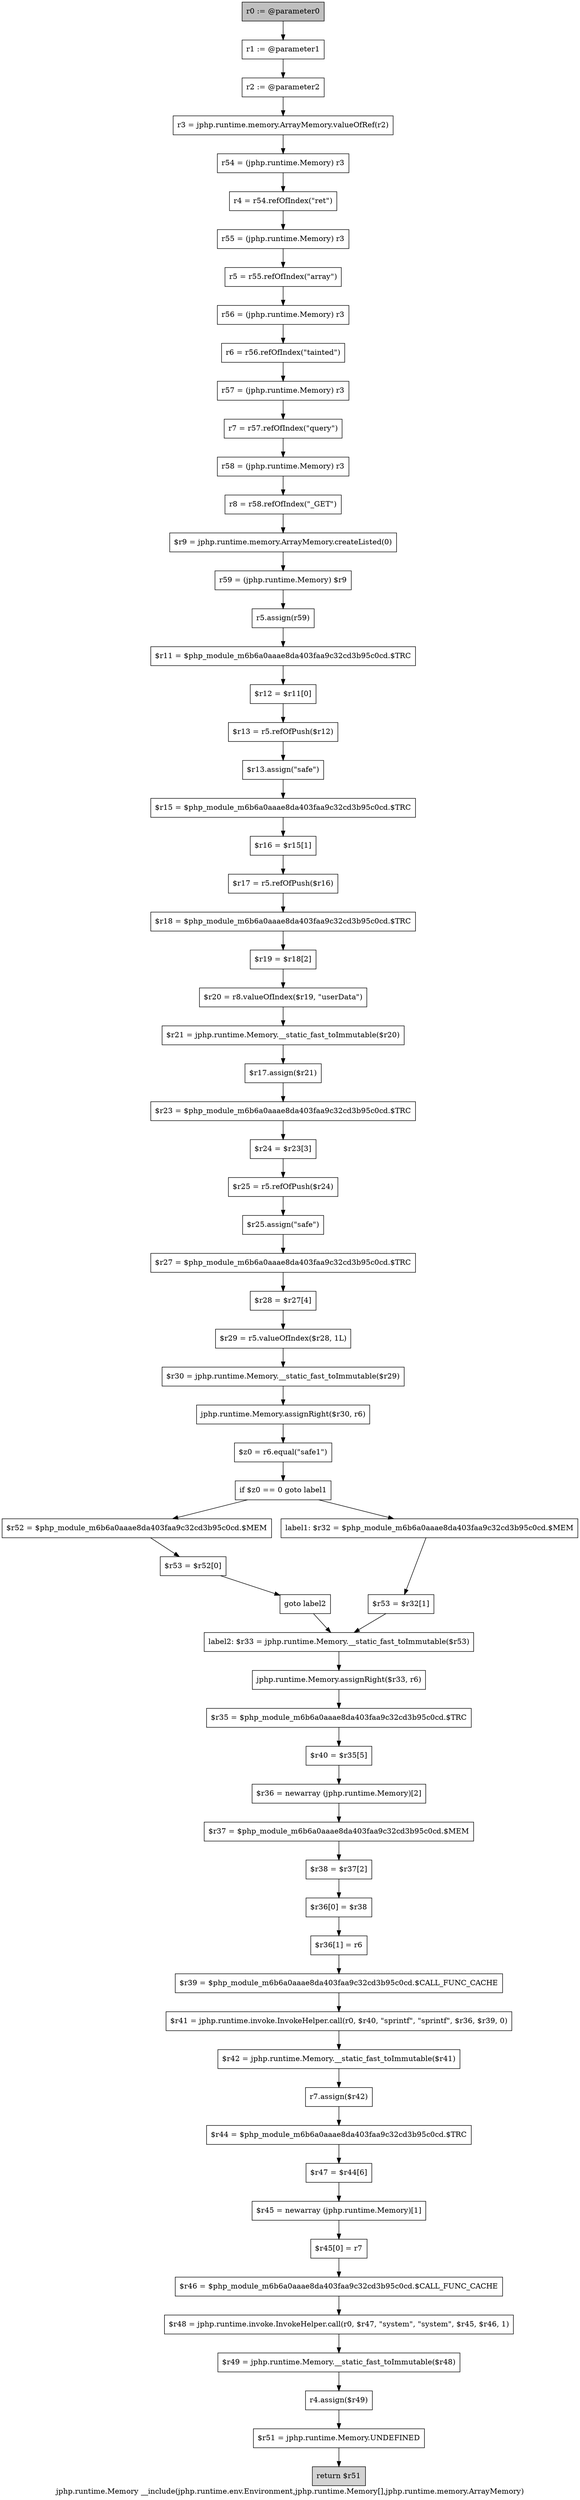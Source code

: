digraph "jphp.runtime.Memory __include(jphp.runtime.env.Environment,jphp.runtime.Memory[],jphp.runtime.memory.ArrayMemory)" {
    label="jphp.runtime.Memory __include(jphp.runtime.env.Environment,jphp.runtime.Memory[],jphp.runtime.memory.ArrayMemory)";
    node [shape=box];
    "0" [style=filled,fillcolor=gray,label="r0 := @parameter0",];
    "1" [label="r1 := @parameter1",];
    "0"->"1";
    "2" [label="r2 := @parameter2",];
    "1"->"2";
    "3" [label="r3 = jphp.runtime.memory.ArrayMemory.valueOfRef(r2)",];
    "2"->"3";
    "4" [label="r54 = (jphp.runtime.Memory) r3",];
    "3"->"4";
    "5" [label="r4 = r54.refOfIndex(\"ret\")",];
    "4"->"5";
    "6" [label="r55 = (jphp.runtime.Memory) r3",];
    "5"->"6";
    "7" [label="r5 = r55.refOfIndex(\"array\")",];
    "6"->"7";
    "8" [label="r56 = (jphp.runtime.Memory) r3",];
    "7"->"8";
    "9" [label="r6 = r56.refOfIndex(\"tainted\")",];
    "8"->"9";
    "10" [label="r57 = (jphp.runtime.Memory) r3",];
    "9"->"10";
    "11" [label="r7 = r57.refOfIndex(\"query\")",];
    "10"->"11";
    "12" [label="r58 = (jphp.runtime.Memory) r3",];
    "11"->"12";
    "13" [label="r8 = r58.refOfIndex(\"_GET\")",];
    "12"->"13";
    "14" [label="$r9 = jphp.runtime.memory.ArrayMemory.createListed(0)",];
    "13"->"14";
    "15" [label="r59 = (jphp.runtime.Memory) $r9",];
    "14"->"15";
    "16" [label="r5.assign(r59)",];
    "15"->"16";
    "17" [label="$r11 = $php_module_m6b6a0aaae8da403faa9c32cd3b95c0cd.$TRC",];
    "16"->"17";
    "18" [label="$r12 = $r11[0]",];
    "17"->"18";
    "19" [label="$r13 = r5.refOfPush($r12)",];
    "18"->"19";
    "20" [label="$r13.assign(\"safe\")",];
    "19"->"20";
    "21" [label="$r15 = $php_module_m6b6a0aaae8da403faa9c32cd3b95c0cd.$TRC",];
    "20"->"21";
    "22" [label="$r16 = $r15[1]",];
    "21"->"22";
    "23" [label="$r17 = r5.refOfPush($r16)",];
    "22"->"23";
    "24" [label="$r18 = $php_module_m6b6a0aaae8da403faa9c32cd3b95c0cd.$TRC",];
    "23"->"24";
    "25" [label="$r19 = $r18[2]",];
    "24"->"25";
    "26" [label="$r20 = r8.valueOfIndex($r19, \"userData\")",];
    "25"->"26";
    "27" [label="$r21 = jphp.runtime.Memory.__static_fast_toImmutable($r20)",];
    "26"->"27";
    "28" [label="$r17.assign($r21)",];
    "27"->"28";
    "29" [label="$r23 = $php_module_m6b6a0aaae8da403faa9c32cd3b95c0cd.$TRC",];
    "28"->"29";
    "30" [label="$r24 = $r23[3]",];
    "29"->"30";
    "31" [label="$r25 = r5.refOfPush($r24)",];
    "30"->"31";
    "32" [label="$r25.assign(\"safe\")",];
    "31"->"32";
    "33" [label="$r27 = $php_module_m6b6a0aaae8da403faa9c32cd3b95c0cd.$TRC",];
    "32"->"33";
    "34" [label="$r28 = $r27[4]",];
    "33"->"34";
    "35" [label="$r29 = r5.valueOfIndex($r28, 1L)",];
    "34"->"35";
    "36" [label="$r30 = jphp.runtime.Memory.__static_fast_toImmutable($r29)",];
    "35"->"36";
    "37" [label="jphp.runtime.Memory.assignRight($r30, r6)",];
    "36"->"37";
    "38" [label="$z0 = r6.equal(\"safe1\")",];
    "37"->"38";
    "39" [label="if $z0 == 0 goto label1",];
    "38"->"39";
    "40" [label="$r52 = $php_module_m6b6a0aaae8da403faa9c32cd3b95c0cd.$MEM",];
    "39"->"40";
    "43" [label="label1: $r32 = $php_module_m6b6a0aaae8da403faa9c32cd3b95c0cd.$MEM",];
    "39"->"43";
    "41" [label="$r53 = $r52[0]",];
    "40"->"41";
    "42" [label="goto label2",];
    "41"->"42";
    "45" [label="label2: $r33 = jphp.runtime.Memory.__static_fast_toImmutable($r53)",];
    "42"->"45";
    "44" [label="$r53 = $r32[1]",];
    "43"->"44";
    "44"->"45";
    "46" [label="jphp.runtime.Memory.assignRight($r33, r6)",];
    "45"->"46";
    "47" [label="$r35 = $php_module_m6b6a0aaae8da403faa9c32cd3b95c0cd.$TRC",];
    "46"->"47";
    "48" [label="$r40 = $r35[5]",];
    "47"->"48";
    "49" [label="$r36 = newarray (jphp.runtime.Memory)[2]",];
    "48"->"49";
    "50" [label="$r37 = $php_module_m6b6a0aaae8da403faa9c32cd3b95c0cd.$MEM",];
    "49"->"50";
    "51" [label="$r38 = $r37[2]",];
    "50"->"51";
    "52" [label="$r36[0] = $r38",];
    "51"->"52";
    "53" [label="$r36[1] = r6",];
    "52"->"53";
    "54" [label="$r39 = $php_module_m6b6a0aaae8da403faa9c32cd3b95c0cd.$CALL_FUNC_CACHE",];
    "53"->"54";
    "55" [label="$r41 = jphp.runtime.invoke.InvokeHelper.call(r0, $r40, \"sprintf\", \"sprintf\", $r36, $r39, 0)",];
    "54"->"55";
    "56" [label="$r42 = jphp.runtime.Memory.__static_fast_toImmutable($r41)",];
    "55"->"56";
    "57" [label="r7.assign($r42)",];
    "56"->"57";
    "58" [label="$r44 = $php_module_m6b6a0aaae8da403faa9c32cd3b95c0cd.$TRC",];
    "57"->"58";
    "59" [label="$r47 = $r44[6]",];
    "58"->"59";
    "60" [label="$r45 = newarray (jphp.runtime.Memory)[1]",];
    "59"->"60";
    "61" [label="$r45[0] = r7",];
    "60"->"61";
    "62" [label="$r46 = $php_module_m6b6a0aaae8da403faa9c32cd3b95c0cd.$CALL_FUNC_CACHE",];
    "61"->"62";
    "63" [label="$r48 = jphp.runtime.invoke.InvokeHelper.call(r0, $r47, \"system\", \"system\", $r45, $r46, 1)",];
    "62"->"63";
    "64" [label="$r49 = jphp.runtime.Memory.__static_fast_toImmutable($r48)",];
    "63"->"64";
    "65" [label="r4.assign($r49)",];
    "64"->"65";
    "66" [label="$r51 = jphp.runtime.Memory.UNDEFINED",];
    "65"->"66";
    "67" [style=filled,fillcolor=lightgray,label="return $r51",];
    "66"->"67";
}
